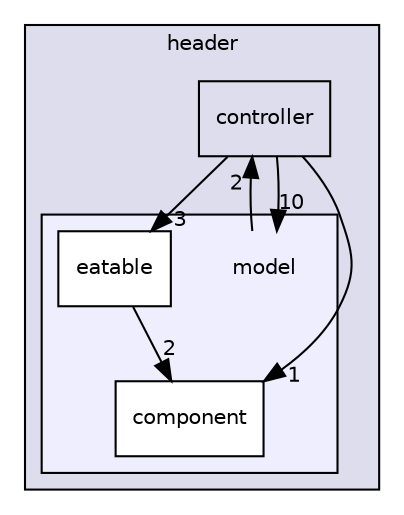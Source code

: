digraph "src/header/model" {
  compound=true
  node [ fontsize="10", fontname="Helvetica"];
  edge [ labelfontsize="10", labelfontname="Helvetica"];
  subgraph clusterdir_8408bad1c8b66572738be7dc5ba73ab6 {
    graph [ bgcolor="#ddddee", pencolor="black", label="header" fontname="Helvetica", fontsize="10", URL="dir_8408bad1c8b66572738be7dc5ba73ab6.html"]
  dir_d8b43bb3be272d45a695c6ae68071716 [shape=box label="controller" URL="dir_d8b43bb3be272d45a695c6ae68071716.html"];
  subgraph clusterdir_9bb37123d0b16b72a6faa8ea1cd278f6 {
    graph [ bgcolor="#eeeeff", pencolor="black", label="" URL="dir_9bb37123d0b16b72a6faa8ea1cd278f6.html"];
    dir_9bb37123d0b16b72a6faa8ea1cd278f6 [shape=plaintext label="model"];
  dir_4319eaca3558815e88e24416d5b03017 [shape=box label="component" fillcolor="white" style="filled" URL="dir_4319eaca3558815e88e24416d5b03017.html"];
  dir_a0b2213b5f37dd01d7e6b96d5623dc9f [shape=box label="eatable" fillcolor="white" style="filled" URL="dir_a0b2213b5f37dd01d7e6b96d5623dc9f.html"];
  }
  }
  dir_9bb37123d0b16b72a6faa8ea1cd278f6->dir_d8b43bb3be272d45a695c6ae68071716 [headlabel="2", labeldistance=1.5 headhref="dir_000003_000002.html"];
  dir_a0b2213b5f37dd01d7e6b96d5623dc9f->dir_4319eaca3558815e88e24416d5b03017 [headlabel="2", labeldistance=1.5 headhref="dir_000005_000004.html"];
  dir_d8b43bb3be272d45a695c6ae68071716->dir_4319eaca3558815e88e24416d5b03017 [headlabel="1", labeldistance=1.5 headhref="dir_000002_000004.html"];
  dir_d8b43bb3be272d45a695c6ae68071716->dir_9bb37123d0b16b72a6faa8ea1cd278f6 [headlabel="10", labeldistance=1.5 headhref="dir_000002_000003.html"];
  dir_d8b43bb3be272d45a695c6ae68071716->dir_a0b2213b5f37dd01d7e6b96d5623dc9f [headlabel="3", labeldistance=1.5 headhref="dir_000002_000005.html"];
}
